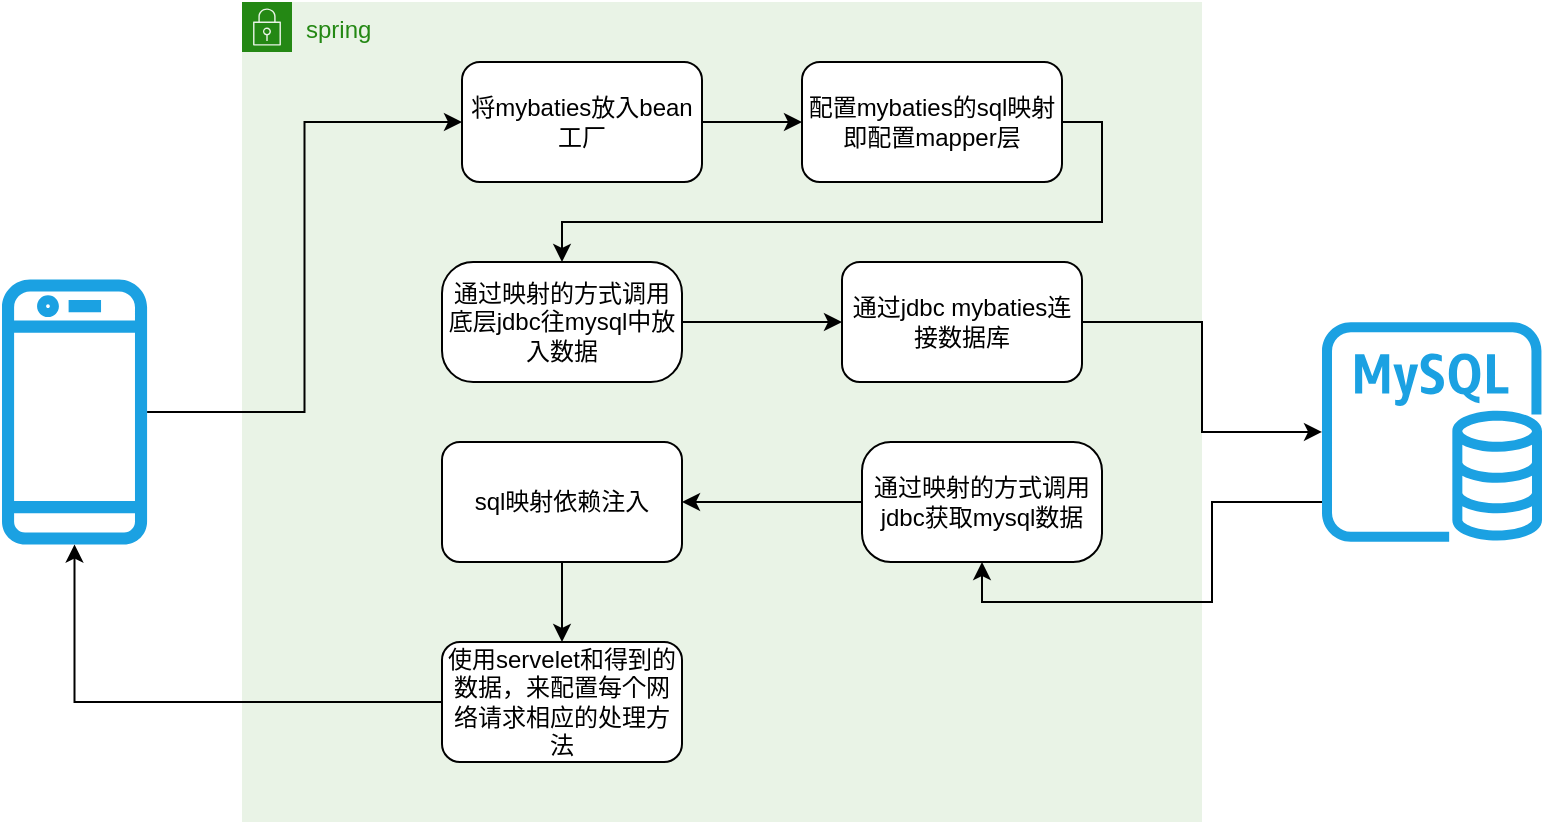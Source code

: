 <mxfile version="18.1.3" type="github">
  <diagram id="ujUC3qfa5W6jYoHCBOpR" name="第 1 页">
    <mxGraphModel dx="803" dy="835" grid="0" gridSize="10" guides="1" tooltips="1" connect="1" arrows="1" fold="1" page="0" pageScale="1" pageWidth="827" pageHeight="1169" math="0" shadow="0">
      <root>
        <mxCell id="0" />
        <mxCell id="1" parent="0" />
        <mxCell id="k32MROpHgN_sFm9yG-mf-3" value="spring" style="points=[[0,0],[0.25,0],[0.5,0],[0.75,0],[1,0],[1,0.25],[1,0.5],[1,0.75],[1,1],[0.75,1],[0.5,1],[0.25,1],[0,1],[0,0.75],[0,0.5],[0,0.25]];outlineConnect=0;gradientColor=none;html=1;whiteSpace=wrap;fontSize=12;fontStyle=0;container=1;pointerEvents=0;collapsible=0;recursiveResize=0;shape=mxgraph.aws4.group;grIcon=mxgraph.aws4.group_security_group;grStroke=0;strokeColor=#248814;fillColor=#E9F3E6;verticalAlign=top;align=left;spacingLeft=30;fontColor=#248814;dashed=0;" vertex="1" parent="1">
          <mxGeometry x="150" y="-20" width="480" height="410" as="geometry" />
        </mxCell>
        <mxCell id="k32MROpHgN_sFm9yG-mf-31" style="edgeStyle=orthogonalEdgeStyle;rounded=0;orthogonalLoop=1;jettySize=auto;html=1;entryX=0;entryY=0.5;entryDx=0;entryDy=0;" edge="1" parent="k32MROpHgN_sFm9yG-mf-3" source="k32MROpHgN_sFm9yG-mf-4" target="k32MROpHgN_sFm9yG-mf-20">
          <mxGeometry relative="1" as="geometry" />
        </mxCell>
        <mxCell id="k32MROpHgN_sFm9yG-mf-4" value="通过映射的方式调用底层jdbc往mysql中放入数据" style="rounded=1;whiteSpace=wrap;html=1;arcSize=26;" vertex="1" parent="k32MROpHgN_sFm9yG-mf-3">
          <mxGeometry x="100" y="130" width="120" height="60" as="geometry" />
        </mxCell>
        <mxCell id="k32MROpHgN_sFm9yG-mf-12" style="edgeStyle=orthogonalEdgeStyle;rounded=0;orthogonalLoop=1;jettySize=auto;html=1;exitX=0;exitY=0.5;exitDx=0;exitDy=0;entryX=1;entryY=0.5;entryDx=0;entryDy=0;" edge="1" parent="k32MROpHgN_sFm9yG-mf-3" source="k32MROpHgN_sFm9yG-mf-5" target="k32MROpHgN_sFm9yG-mf-11">
          <mxGeometry relative="1" as="geometry" />
        </mxCell>
        <mxCell id="k32MROpHgN_sFm9yG-mf-5" value="通过映射的方式调用jdbc获取mysql数据" style="rounded=1;whiteSpace=wrap;html=1;arcSize=24;" vertex="1" parent="k32MROpHgN_sFm9yG-mf-3">
          <mxGeometry x="310" y="220" width="120" height="60" as="geometry" />
        </mxCell>
        <mxCell id="k32MROpHgN_sFm9yG-mf-9" style="edgeStyle=orthogonalEdgeStyle;rounded=0;orthogonalLoop=1;jettySize=auto;html=1;exitX=1;exitY=0.5;exitDx=0;exitDy=0;" edge="1" parent="k32MROpHgN_sFm9yG-mf-3" source="k32MROpHgN_sFm9yG-mf-8" target="k32MROpHgN_sFm9yG-mf-4">
          <mxGeometry relative="1" as="geometry" />
        </mxCell>
        <mxCell id="k32MROpHgN_sFm9yG-mf-8" value="配置mybaties的sql映射&lt;br&gt;即配置mapper层" style="rounded=1;whiteSpace=wrap;html=1;" vertex="1" parent="k32MROpHgN_sFm9yG-mf-3">
          <mxGeometry x="280" y="30" width="130" height="60" as="geometry" />
        </mxCell>
        <mxCell id="k32MROpHgN_sFm9yG-mf-15" style="edgeStyle=orthogonalEdgeStyle;rounded=0;orthogonalLoop=1;jettySize=auto;html=1;exitX=0.5;exitY=1;exitDx=0;exitDy=0;" edge="1" parent="k32MROpHgN_sFm9yG-mf-3" source="k32MROpHgN_sFm9yG-mf-11" target="k32MROpHgN_sFm9yG-mf-13">
          <mxGeometry relative="1" as="geometry" />
        </mxCell>
        <mxCell id="k32MROpHgN_sFm9yG-mf-11" value="sql映射依赖注入" style="rounded=1;whiteSpace=wrap;html=1;" vertex="1" parent="k32MROpHgN_sFm9yG-mf-3">
          <mxGeometry x="100" y="220" width="120" height="60" as="geometry" />
        </mxCell>
        <mxCell id="k32MROpHgN_sFm9yG-mf-13" value="使用servelet和得到的数据，来配置每个网络请求相应的处理方法" style="rounded=1;whiteSpace=wrap;html=1;" vertex="1" parent="k32MROpHgN_sFm9yG-mf-3">
          <mxGeometry x="100" y="320" width="120" height="60" as="geometry" />
        </mxCell>
        <mxCell id="k32MROpHgN_sFm9yG-mf-19" style="edgeStyle=orthogonalEdgeStyle;rounded=0;orthogonalLoop=1;jettySize=auto;html=1;exitX=0.5;exitY=1;exitDx=0;exitDy=0;" edge="1" parent="k32MROpHgN_sFm9yG-mf-3" source="k32MROpHgN_sFm9yG-mf-13" target="k32MROpHgN_sFm9yG-mf-13">
          <mxGeometry relative="1" as="geometry" />
        </mxCell>
        <mxCell id="k32MROpHgN_sFm9yG-mf-20" value="通过jdbc mybaties连接数据库" style="rounded=1;whiteSpace=wrap;html=1;" vertex="1" parent="k32MROpHgN_sFm9yG-mf-3">
          <mxGeometry x="300" y="130" width="120" height="60" as="geometry" />
        </mxCell>
        <mxCell id="k32MROpHgN_sFm9yG-mf-24" style="edgeStyle=orthogonalEdgeStyle;rounded=0;orthogonalLoop=1;jettySize=auto;html=1;entryX=0;entryY=0.5;entryDx=0;entryDy=0;" edge="1" parent="k32MROpHgN_sFm9yG-mf-3" source="k32MROpHgN_sFm9yG-mf-23" target="k32MROpHgN_sFm9yG-mf-8">
          <mxGeometry relative="1" as="geometry" />
        </mxCell>
        <mxCell id="k32MROpHgN_sFm9yG-mf-23" value="将mybaties放入bean工厂" style="rounded=1;whiteSpace=wrap;html=1;" vertex="1" parent="k32MROpHgN_sFm9yG-mf-3">
          <mxGeometry x="110" y="30" width="120" height="60" as="geometry" />
        </mxCell>
        <mxCell id="k32MROpHgN_sFm9yG-mf-34" style="edgeStyle=orthogonalEdgeStyle;rounded=0;orthogonalLoop=1;jettySize=auto;html=1;entryX=0.5;entryY=1;entryDx=0;entryDy=0;" edge="1" parent="1" source="k32MROpHgN_sFm9yG-mf-1" target="k32MROpHgN_sFm9yG-mf-5">
          <mxGeometry relative="1" as="geometry">
            <Array as="points">
              <mxPoint x="635" y="230" />
              <mxPoint x="635" y="280" />
              <mxPoint x="520" y="280" />
            </Array>
          </mxGeometry>
        </mxCell>
        <mxCell id="k32MROpHgN_sFm9yG-mf-1" value="" style="sketch=0;outlineConnect=0;fontColor=#ffffff;fillColor=#1ba1e2;strokeColor=#006EAF;dashed=0;verticalLabelPosition=bottom;verticalAlign=top;align=center;html=1;fontSize=12;fontStyle=0;aspect=fixed;pointerEvents=1;shape=mxgraph.aws4.rds_mysql_instance;" vertex="1" parent="1">
          <mxGeometry x="690" y="140" width="110" height="110" as="geometry" />
        </mxCell>
        <mxCell id="k32MROpHgN_sFm9yG-mf-28" style="edgeStyle=orthogonalEdgeStyle;rounded=0;orthogonalLoop=1;jettySize=auto;html=1;entryX=0;entryY=0.5;entryDx=0;entryDy=0;" edge="1" parent="1" source="k32MROpHgN_sFm9yG-mf-14" target="k32MROpHgN_sFm9yG-mf-23">
          <mxGeometry relative="1" as="geometry" />
        </mxCell>
        <mxCell id="k32MROpHgN_sFm9yG-mf-14" value="" style="sketch=0;outlineConnect=0;fillColor=#1ba1e2;strokeColor=#006EAF;dashed=0;verticalLabelPosition=bottom;verticalAlign=top;align=center;html=1;fontSize=12;fontStyle=0;aspect=fixed;pointerEvents=1;shape=mxgraph.aws4.mobile_client;fontColor=#ffffff;" vertex="1" parent="1">
          <mxGeometry x="30" y="116" width="72.54" height="138" as="geometry" />
        </mxCell>
        <mxCell id="k32MROpHgN_sFm9yG-mf-30" style="edgeStyle=orthogonalEdgeStyle;rounded=0;orthogonalLoop=1;jettySize=auto;html=1;" edge="1" parent="1" source="k32MROpHgN_sFm9yG-mf-13" target="k32MROpHgN_sFm9yG-mf-14">
          <mxGeometry relative="1" as="geometry" />
        </mxCell>
        <mxCell id="k32MROpHgN_sFm9yG-mf-33" style="edgeStyle=orthogonalEdgeStyle;rounded=0;orthogonalLoop=1;jettySize=auto;html=1;exitX=1;exitY=0.5;exitDx=0;exitDy=0;" edge="1" parent="1" source="k32MROpHgN_sFm9yG-mf-20" target="k32MROpHgN_sFm9yG-mf-1">
          <mxGeometry relative="1" as="geometry" />
        </mxCell>
      </root>
    </mxGraphModel>
  </diagram>
</mxfile>

